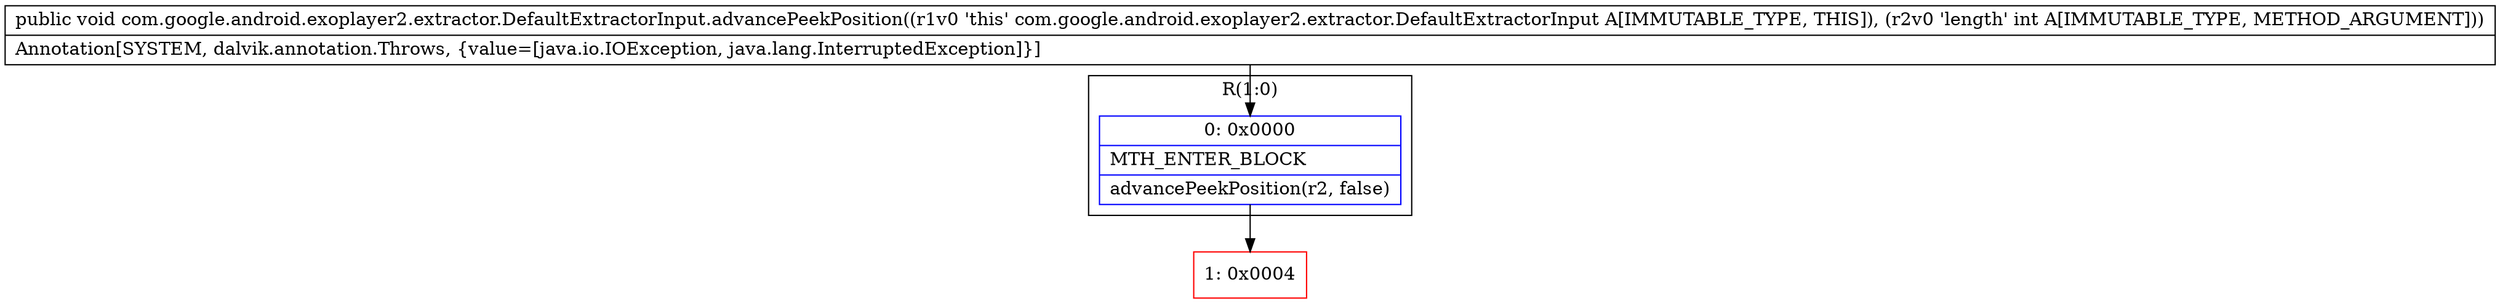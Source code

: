 digraph "CFG forcom.google.android.exoplayer2.extractor.DefaultExtractorInput.advancePeekPosition(I)V" {
subgraph cluster_Region_102753190 {
label = "R(1:0)";
node [shape=record,color=blue];
Node_0 [shape=record,label="{0\:\ 0x0000|MTH_ENTER_BLOCK\l|advancePeekPosition(r2, false)\l}"];
}
Node_1 [shape=record,color=red,label="{1\:\ 0x0004}"];
MethodNode[shape=record,label="{public void com.google.android.exoplayer2.extractor.DefaultExtractorInput.advancePeekPosition((r1v0 'this' com.google.android.exoplayer2.extractor.DefaultExtractorInput A[IMMUTABLE_TYPE, THIS]), (r2v0 'length' int A[IMMUTABLE_TYPE, METHOD_ARGUMENT]))  | Annotation[SYSTEM, dalvik.annotation.Throws, \{value=[java.io.IOException, java.lang.InterruptedException]\}]\l}"];
MethodNode -> Node_0;
Node_0 -> Node_1;
}

